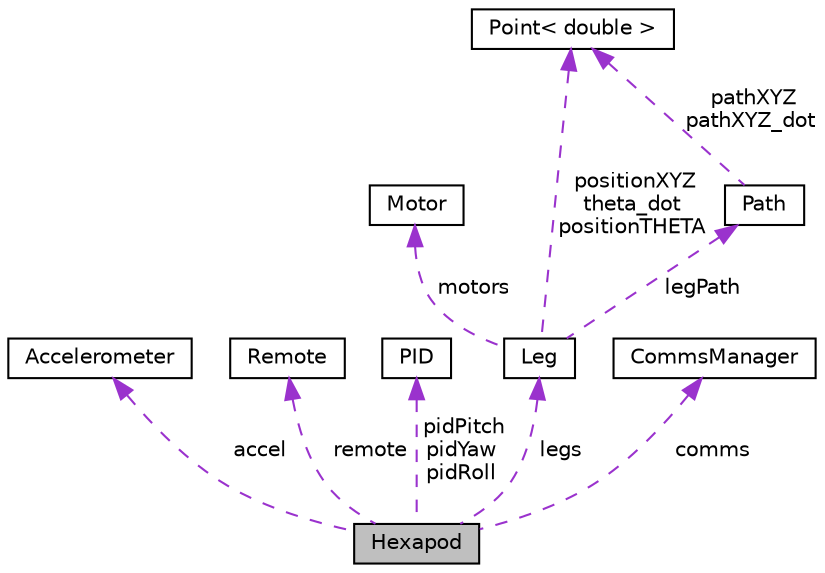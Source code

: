 digraph "Hexapod"
{
  edge [fontname="Helvetica",fontsize="10",labelfontname="Helvetica",labelfontsize="10"];
  node [fontname="Helvetica",fontsize="10",shape=record];
  Node1 [label="Hexapod",height=0.2,width=0.4,color="black", fillcolor="grey75", style="filled", fontcolor="black"];
  Node2 -> Node1 [dir="back",color="darkorchid3",fontsize="10",style="dashed",label=" accel" ,fontname="Helvetica"];
  Node2 [label="Accelerometer",height=0.2,width=0.4,color="black", fillcolor="white", style="filled",URL="$class_accelerometer.html",tooltip="Class for controlling and reading data from the hexapod accelerometer via UART. "];
  Node3 -> Node1 [dir="back",color="darkorchid3",fontsize="10",style="dashed",label=" remote" ,fontname="Helvetica"];
  Node3 [label="Remote",height=0.2,width=0.4,color="black", fillcolor="white", style="filled",URL="$class_remote.html",tooltip="Class for sending data to and receiving data from the remote control. "];
  Node4 -> Node1 [dir="back",color="darkorchid3",fontsize="10",style="dashed",label=" pidPitch\npidYaw\npidRoll" ,fontname="Helvetica"];
  Node4 [label="PID",height=0.2,width=0.4,color="black", fillcolor="white", style="filled",URL="$class_p_i_d.html",tooltip="PID Class. "];
  Node5 -> Node1 [dir="back",color="darkorchid3",fontsize="10",style="dashed",label=" legs" ,fontname="Helvetica"];
  Node5 [label="Leg",height=0.2,width=0.4,color="black", fillcolor="white", style="filled",URL="$class_leg.html",tooltip="Leg Class. "];
  Node6 -> Node5 [dir="back",color="darkorchid3",fontsize="10",style="dashed",label=" motors" ,fontname="Helvetica"];
  Node6 [label="Motor",height=0.2,width=0.4,color="black", fillcolor="white", style="filled",URL="$class_motor.html",tooltip="Class for controlling an individual motor. "];
  Node7 -> Node5 [dir="back",color="darkorchid3",fontsize="10",style="dashed",label=" legPath" ,fontname="Helvetica"];
  Node7 [label="Path",height=0.2,width=0.4,color="black", fillcolor="white", style="filled",URL="$class_path.html",tooltip="Path Class. "];
  Node8 -> Node7 [dir="back",color="darkorchid3",fontsize="10",style="dashed",label=" pathXYZ\npathXYZ_dot" ,fontname="Helvetica"];
  Node8 [label="Point\< double \>",height=0.2,width=0.4,color="black", fillcolor="white", style="filled",URL="$class_point.html"];
  Node8 -> Node5 [dir="back",color="darkorchid3",fontsize="10",style="dashed",label=" positionXYZ\ntheta_dot\npositionTHETA" ,fontname="Helvetica"];
  Node9 -> Node1 [dir="back",color="darkorchid3",fontsize="10",style="dashed",label=" comms" ,fontname="Helvetica"];
  Node9 [label="CommsManager",height=0.2,width=0.4,color="black", fillcolor="white", style="filled",URL="$class_comms_manager.html",tooltip="Communications Manager object. "];
}
